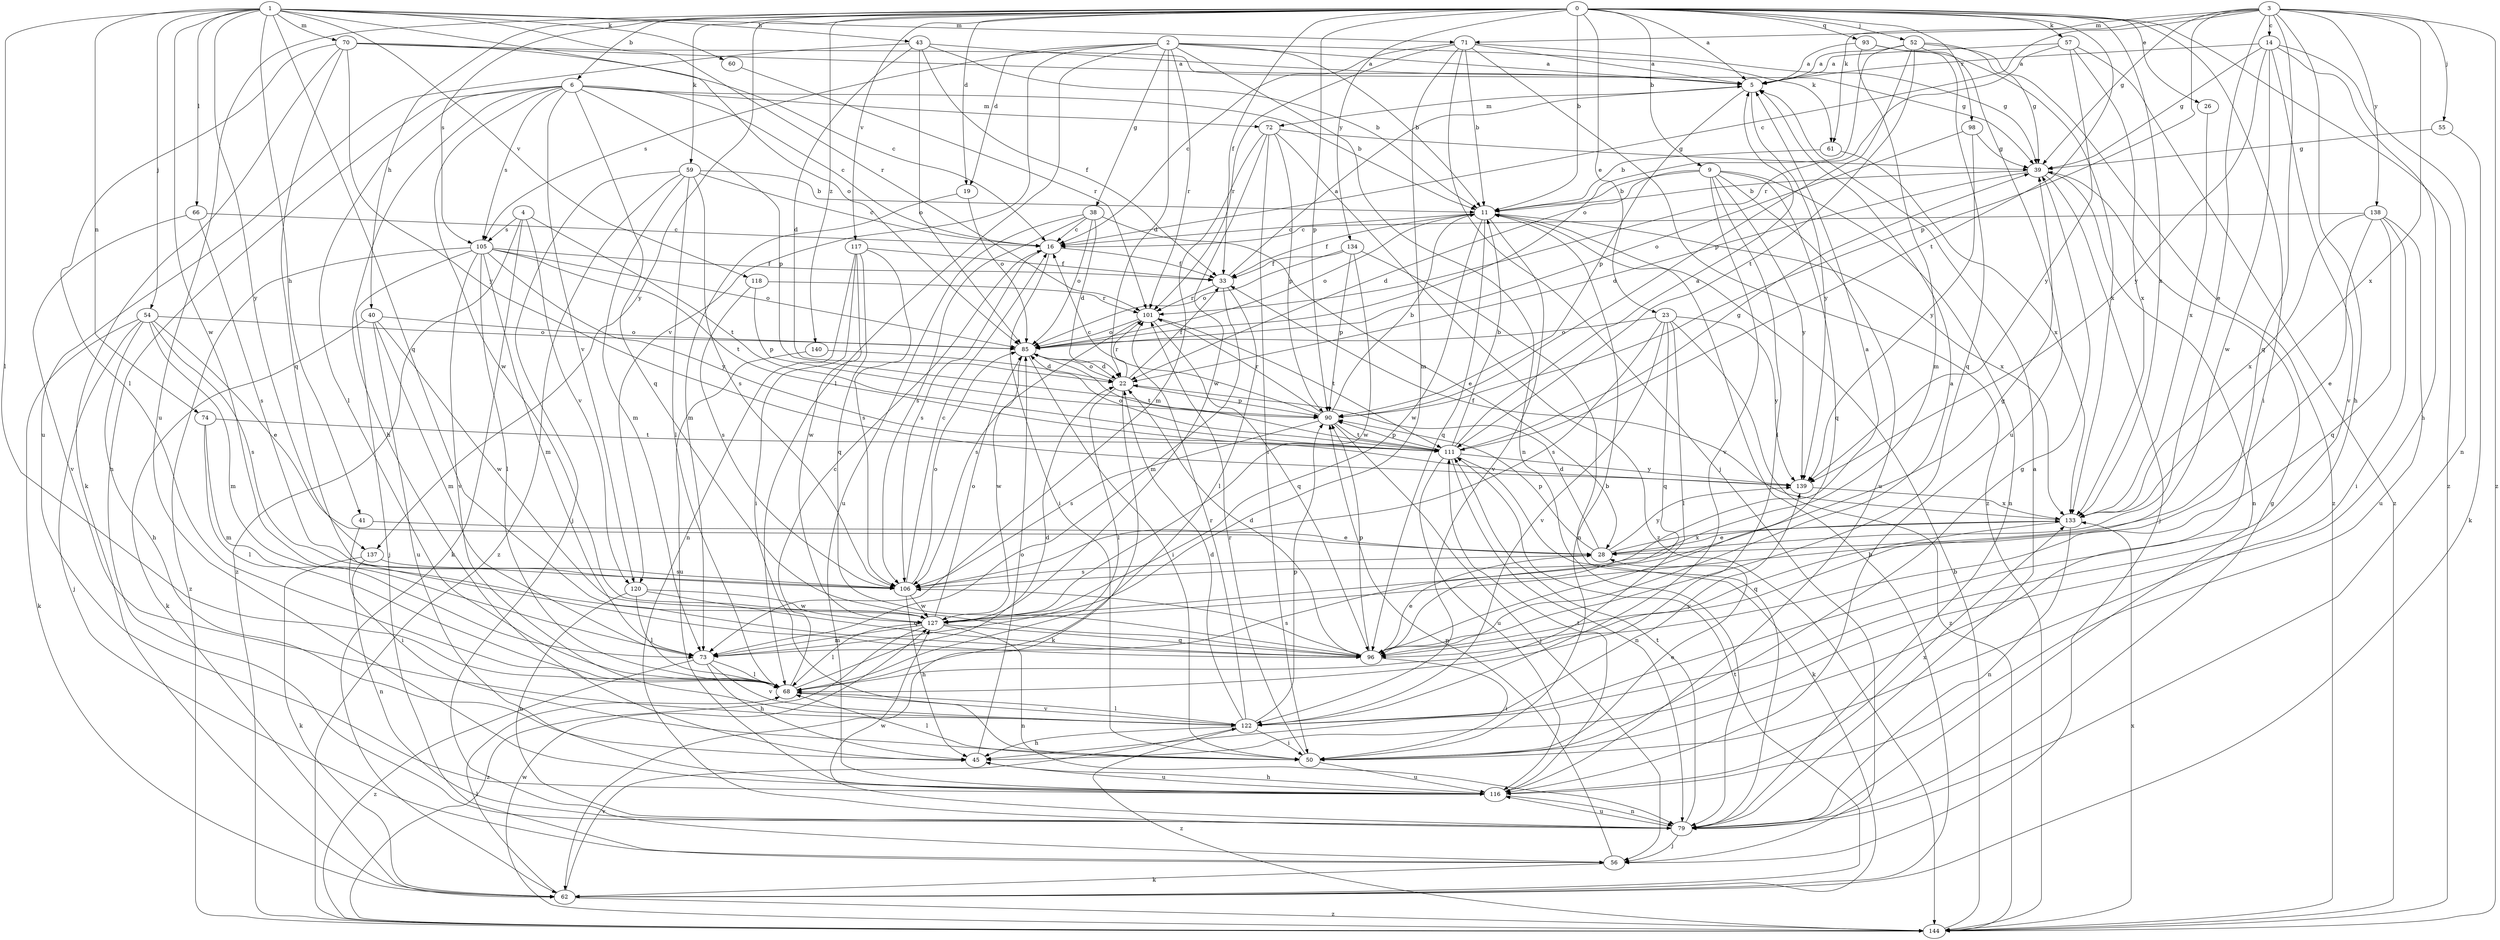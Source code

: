 strict digraph  {
0;
1;
2;
3;
4;
5;
6;
9;
11;
14;
16;
19;
22;
23;
26;
28;
33;
38;
39;
40;
41;
43;
45;
50;
52;
54;
55;
56;
57;
59;
60;
61;
62;
66;
68;
70;
71;
72;
73;
74;
79;
85;
90;
93;
96;
98;
101;
105;
106;
111;
116;
117;
118;
120;
122;
127;
133;
134;
137;
138;
139;
140;
144;
0 -> 5  [label=a];
0 -> 6  [label=b];
0 -> 9  [label=b];
0 -> 11  [label=b];
0 -> 19  [label=d];
0 -> 23  [label=e];
0 -> 26  [label=e];
0 -> 33  [label=f];
0 -> 40  [label=h];
0 -> 50  [label=i];
0 -> 52  [label=j];
0 -> 57  [label=k];
0 -> 59  [label=k];
0 -> 90  [label=p];
0 -> 93  [label=q];
0 -> 98  [label=r];
0 -> 105  [label=s];
0 -> 111  [label=t];
0 -> 116  [label=u];
0 -> 117  [label=v];
0 -> 133  [label=x];
0 -> 134  [label=y];
0 -> 137  [label=y];
0 -> 140  [label=z];
0 -> 144  [label=z];
1 -> 41  [label=h];
1 -> 43  [label=h];
1 -> 54  [label=j];
1 -> 60  [label=k];
1 -> 66  [label=l];
1 -> 68  [label=l];
1 -> 70  [label=m];
1 -> 71  [label=m];
1 -> 74  [label=n];
1 -> 85  [label=o];
1 -> 96  [label=q];
1 -> 101  [label=r];
1 -> 118  [label=v];
1 -> 127  [label=w];
1 -> 137  [label=y];
2 -> 5  [label=a];
2 -> 11  [label=b];
2 -> 19  [label=d];
2 -> 22  [label=d];
2 -> 38  [label=g];
2 -> 61  [label=k];
2 -> 68  [label=l];
2 -> 79  [label=n];
2 -> 101  [label=r];
2 -> 105  [label=s];
2 -> 120  [label=v];
3 -> 14  [label=c];
3 -> 16  [label=c];
3 -> 28  [label=e];
3 -> 39  [label=g];
3 -> 45  [label=h];
3 -> 55  [label=j];
3 -> 61  [label=k];
3 -> 71  [label=m];
3 -> 90  [label=p];
3 -> 96  [label=q];
3 -> 133  [label=x];
3 -> 138  [label=y];
3 -> 144  [label=z];
4 -> 62  [label=k];
4 -> 105  [label=s];
4 -> 111  [label=t];
4 -> 120  [label=v];
4 -> 144  [label=z];
5 -> 72  [label=m];
5 -> 90  [label=p];
5 -> 139  [label=y];
6 -> 11  [label=b];
6 -> 16  [label=c];
6 -> 45  [label=h];
6 -> 68  [label=l];
6 -> 72  [label=m];
6 -> 79  [label=n];
6 -> 90  [label=p];
6 -> 96  [label=q];
6 -> 105  [label=s];
6 -> 120  [label=v];
6 -> 127  [label=w];
9 -> 11  [label=b];
9 -> 22  [label=d];
9 -> 68  [label=l];
9 -> 79  [label=n];
9 -> 96  [label=q];
9 -> 116  [label=u];
9 -> 122  [label=v];
9 -> 139  [label=y];
11 -> 16  [label=c];
11 -> 33  [label=f];
11 -> 85  [label=o];
11 -> 96  [label=q];
11 -> 122  [label=v];
11 -> 127  [label=w];
11 -> 133  [label=x];
14 -> 5  [label=a];
14 -> 39  [label=g];
14 -> 45  [label=h];
14 -> 79  [label=n];
14 -> 122  [label=v];
14 -> 127  [label=w];
14 -> 139  [label=y];
16 -> 33  [label=f];
16 -> 50  [label=i];
16 -> 106  [label=s];
19 -> 73  [label=m];
19 -> 85  [label=o];
22 -> 33  [label=f];
22 -> 62  [label=k];
22 -> 68  [label=l];
22 -> 85  [label=o];
22 -> 90  [label=p];
22 -> 101  [label=r];
23 -> 68  [label=l];
23 -> 85  [label=o];
23 -> 96  [label=q];
23 -> 106  [label=s];
23 -> 122  [label=v];
23 -> 139  [label=y];
23 -> 144  [label=z];
26 -> 133  [label=x];
28 -> 22  [label=d];
28 -> 90  [label=p];
28 -> 106  [label=s];
28 -> 133  [label=x];
28 -> 139  [label=y];
33 -> 5  [label=a];
33 -> 68  [label=l];
33 -> 73  [label=m];
33 -> 101  [label=r];
38 -> 16  [label=c];
38 -> 22  [label=d];
38 -> 28  [label=e];
38 -> 85  [label=o];
38 -> 106  [label=s];
38 -> 116  [label=u];
39 -> 11  [label=b];
39 -> 22  [label=d];
39 -> 56  [label=j];
39 -> 79  [label=n];
40 -> 62  [label=k];
40 -> 73  [label=m];
40 -> 85  [label=o];
40 -> 116  [label=u];
40 -> 127  [label=w];
41 -> 28  [label=e];
41 -> 50  [label=i];
43 -> 5  [label=a];
43 -> 11  [label=b];
43 -> 22  [label=d];
43 -> 33  [label=f];
43 -> 85  [label=o];
43 -> 116  [label=u];
45 -> 85  [label=o];
45 -> 116  [label=u];
50 -> 11  [label=b];
50 -> 28  [label=e];
50 -> 39  [label=g];
50 -> 68  [label=l];
50 -> 101  [label=r];
50 -> 116  [label=u];
52 -> 5  [label=a];
52 -> 39  [label=g];
52 -> 85  [label=o];
52 -> 90  [label=p];
52 -> 111  [label=t];
52 -> 116  [label=u];
52 -> 144  [label=z];
54 -> 28  [label=e];
54 -> 45  [label=h];
54 -> 56  [label=j];
54 -> 62  [label=k];
54 -> 73  [label=m];
54 -> 85  [label=o];
54 -> 106  [label=s];
55 -> 39  [label=g];
55 -> 62  [label=k];
56 -> 62  [label=k];
56 -> 90  [label=p];
57 -> 5  [label=a];
57 -> 101  [label=r];
57 -> 133  [label=x];
57 -> 139  [label=y];
57 -> 144  [label=z];
59 -> 11  [label=b];
59 -> 16  [label=c];
59 -> 56  [label=j];
59 -> 68  [label=l];
59 -> 73  [label=m];
59 -> 106  [label=s];
59 -> 144  [label=z];
60 -> 101  [label=r];
61 -> 11  [label=b];
61 -> 133  [label=x];
62 -> 11  [label=b];
62 -> 68  [label=l];
62 -> 111  [label=t];
62 -> 122  [label=v];
62 -> 144  [label=z];
66 -> 16  [label=c];
66 -> 106  [label=s];
66 -> 122  [label=v];
68 -> 16  [label=c];
68 -> 22  [label=d];
68 -> 122  [label=v];
70 -> 5  [label=a];
70 -> 16  [label=c];
70 -> 39  [label=g];
70 -> 62  [label=k];
70 -> 68  [label=l];
70 -> 96  [label=q];
70 -> 139  [label=y];
71 -> 5  [label=a];
71 -> 11  [label=b];
71 -> 16  [label=c];
71 -> 39  [label=g];
71 -> 56  [label=j];
71 -> 73  [label=m];
71 -> 101  [label=r];
71 -> 144  [label=z];
72 -> 39  [label=g];
72 -> 50  [label=i];
72 -> 73  [label=m];
72 -> 90  [label=p];
72 -> 127  [label=w];
72 -> 144  [label=z];
73 -> 45  [label=h];
73 -> 68  [label=l];
73 -> 122  [label=v];
73 -> 144  [label=z];
74 -> 68  [label=l];
74 -> 73  [label=m];
74 -> 111  [label=t];
79 -> 5  [label=a];
79 -> 39  [label=g];
79 -> 56  [label=j];
79 -> 111  [label=t];
79 -> 116  [label=u];
79 -> 127  [label=w];
85 -> 22  [label=d];
85 -> 50  [label=i];
85 -> 111  [label=t];
85 -> 127  [label=w];
90 -> 11  [label=b];
90 -> 16  [label=c];
90 -> 56  [label=j];
90 -> 101  [label=r];
90 -> 106  [label=s];
90 -> 111  [label=t];
93 -> 5  [label=a];
93 -> 73  [label=m];
93 -> 96  [label=q];
93 -> 133  [label=x];
96 -> 5  [label=a];
96 -> 22  [label=d];
96 -> 28  [label=e];
96 -> 50  [label=i];
96 -> 90  [label=p];
96 -> 106  [label=s];
98 -> 39  [label=g];
98 -> 85  [label=o];
98 -> 139  [label=y];
101 -> 85  [label=o];
101 -> 96  [label=q];
101 -> 106  [label=s];
101 -> 111  [label=t];
105 -> 33  [label=f];
105 -> 56  [label=j];
105 -> 68  [label=l];
105 -> 73  [label=m];
105 -> 85  [label=o];
105 -> 111  [label=t];
105 -> 122  [label=v];
105 -> 139  [label=y];
105 -> 144  [label=z];
106 -> 5  [label=a];
106 -> 16  [label=c];
106 -> 45  [label=h];
106 -> 85  [label=o];
106 -> 127  [label=w];
111 -> 5  [label=a];
111 -> 11  [label=b];
111 -> 39  [label=g];
111 -> 62  [label=k];
111 -> 79  [label=n];
111 -> 85  [label=o];
111 -> 90  [label=p];
111 -> 116  [label=u];
111 -> 139  [label=y];
116 -> 45  [label=h];
116 -> 79  [label=n];
116 -> 111  [label=t];
116 -> 133  [label=x];
117 -> 33  [label=f];
117 -> 50  [label=i];
117 -> 79  [label=n];
117 -> 96  [label=q];
117 -> 106  [label=s];
117 -> 127  [label=w];
118 -> 90  [label=p];
118 -> 101  [label=r];
118 -> 106  [label=s];
120 -> 68  [label=l];
120 -> 79  [label=n];
120 -> 96  [label=q];
120 -> 127  [label=w];
122 -> 22  [label=d];
122 -> 45  [label=h];
122 -> 50  [label=i];
122 -> 68  [label=l];
122 -> 90  [label=p];
122 -> 101  [label=r];
122 -> 139  [label=y];
122 -> 144  [label=z];
127 -> 39  [label=g];
127 -> 68  [label=l];
127 -> 73  [label=m];
127 -> 79  [label=n];
127 -> 85  [label=o];
127 -> 96  [label=q];
127 -> 144  [label=z];
133 -> 28  [label=e];
133 -> 33  [label=f];
133 -> 79  [label=n];
133 -> 96  [label=q];
134 -> 33  [label=f];
134 -> 79  [label=n];
134 -> 85  [label=o];
134 -> 90  [label=p];
134 -> 127  [label=w];
137 -> 62  [label=k];
137 -> 79  [label=n];
137 -> 106  [label=s];
138 -> 16  [label=c];
138 -> 28  [label=e];
138 -> 50  [label=i];
138 -> 96  [label=q];
138 -> 116  [label=u];
138 -> 133  [label=x];
139 -> 133  [label=x];
140 -> 22  [label=d];
140 -> 116  [label=u];
144 -> 11  [label=b];
144 -> 127  [label=w];
144 -> 133  [label=x];
}
